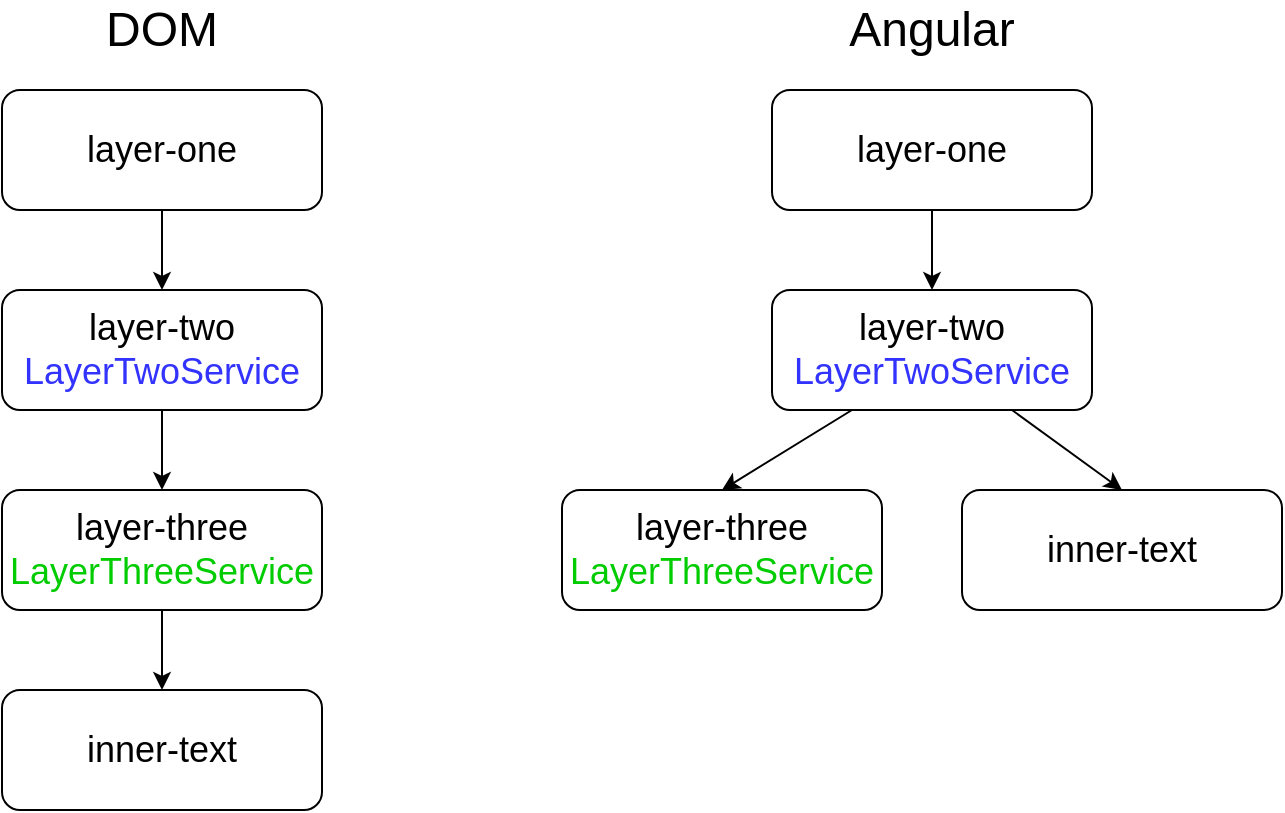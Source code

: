 <mxfile version="14.1.8" type="device"><diagram id="0R_Sw7cwYN4Iomh4VQrb" name="Page-1"><mxGraphModel dx="1185" dy="713" grid="1" gridSize="5" guides="1" tooltips="1" connect="1" arrows="1" fold="1" page="1" pageScale="1" pageWidth="850" pageHeight="1100" math="0" shadow="0"><root><mxCell id="0"/><mxCell id="1" parent="0"/><mxCell id="9GgH-2J0ZQrjNYXjHxB8-10" value="&lt;font style=&quot;font-size: 24px&quot;&gt;Angular&lt;/font&gt;" style="text;html=1;strokeColor=none;fillColor=none;align=center;verticalAlign=middle;whiteSpace=wrap;rounded=0;fontSize=18;" parent="1" vertex="1"><mxGeometry x="515" y="40" width="140" height="20" as="geometry"/></mxCell><mxCell id="UTSw7fGontuZ1ameQyDp-1" style="edgeStyle=orthogonalEdgeStyle;rounded=0;orthogonalLoop=1;jettySize=auto;html=1;exitX=0.5;exitY=1;exitDx=0;exitDy=0;entryX=0.5;entryY=0;entryDx=0;entryDy=0;fontSize=18;" parent="1" source="UTSw7fGontuZ1ameQyDp-2" target="UTSw7fGontuZ1ameQyDp-5" edge="1"><mxGeometry relative="1" as="geometry"/></mxCell><mxCell id="UTSw7fGontuZ1ameQyDp-2" value="layer-one" style="rounded=1;whiteSpace=wrap;html=1;fontSize=18;" parent="1" vertex="1"><mxGeometry x="120" y="80" width="160" height="60" as="geometry"/></mxCell><mxCell id="1E8UbbdR95dIHMJ3sMn4-3" style="edgeStyle=orthogonalEdgeStyle;rounded=0;orthogonalLoop=1;jettySize=auto;html=1;exitX=0.5;exitY=1;exitDx=0;exitDy=0;entryX=0.5;entryY=0;entryDx=0;entryDy=0;" edge="1" parent="1" source="UTSw7fGontuZ1ameQyDp-5" target="UTSw7fGontuZ1ameQyDp-6"><mxGeometry relative="1" as="geometry"/></mxCell><mxCell id="UTSw7fGontuZ1ameQyDp-5" value="layer-two&lt;br&gt;&lt;font color=&quot;#3333ff&quot;&gt;LayerTwoService&lt;/font&gt;" style="rounded=1;whiteSpace=wrap;html=1;fontSize=18;" parent="1" vertex="1"><mxGeometry x="120" y="180" width="160" height="60" as="geometry"/></mxCell><mxCell id="1E8UbbdR95dIHMJ3sMn4-5" style="edgeStyle=orthogonalEdgeStyle;rounded=0;orthogonalLoop=1;jettySize=auto;html=1;exitX=0.5;exitY=1;exitDx=0;exitDy=0;entryX=0.5;entryY=0;entryDx=0;entryDy=0;" edge="1" parent="1" source="UTSw7fGontuZ1ameQyDp-6" target="UTSw7fGontuZ1ameQyDp-7"><mxGeometry relative="1" as="geometry"/></mxCell><mxCell id="UTSw7fGontuZ1ameQyDp-6" value="layer-three&lt;br&gt;&lt;font color=&quot;#00cc00&quot;&gt;LayerThreeService&lt;/font&gt;" style="rounded=1;whiteSpace=wrap;html=1;fontSize=18;" parent="1" vertex="1"><mxGeometry x="120" y="280" width="160" height="60" as="geometry"/></mxCell><mxCell id="UTSw7fGontuZ1ameQyDp-7" value="&lt;span style=&quot;font-size: 18px&quot;&gt;inner-text&lt;/span&gt;" style="rounded=1;whiteSpace=wrap;html=1;fontSize=18;" parent="1" vertex="1"><mxGeometry x="120" y="380" width="160" height="60" as="geometry"/></mxCell><mxCell id="UTSw7fGontuZ1ameQyDp-8" value="&lt;font style=&quot;font-size: 24px&quot;&gt;DOM&lt;/font&gt;" style="text;html=1;strokeColor=none;fillColor=none;align=center;verticalAlign=middle;whiteSpace=wrap;rounded=0;fontSize=18;" parent="1" vertex="1"><mxGeometry x="130" y="40" width="140" height="20" as="geometry"/></mxCell><mxCell id="1E8UbbdR95dIHMJ3sMn4-7" style="edgeStyle=orthogonalEdgeStyle;rounded=0;orthogonalLoop=1;jettySize=auto;html=1;exitX=0.5;exitY=1;exitDx=0;exitDy=0;entryX=0.5;entryY=0;entryDx=0;entryDy=0;fontSize=18;" edge="1" parent="1" source="1E8UbbdR95dIHMJ3sMn4-8" target="1E8UbbdR95dIHMJ3sMn4-10"><mxGeometry relative="1" as="geometry"/></mxCell><mxCell id="1E8UbbdR95dIHMJ3sMn4-8" value="layer-one" style="rounded=1;whiteSpace=wrap;html=1;fontSize=18;" vertex="1" parent="1"><mxGeometry x="505" y="80" width="160" height="60" as="geometry"/></mxCell><mxCell id="1E8UbbdR95dIHMJ3sMn4-15" style="rounded=0;orthogonalLoop=1;jettySize=auto;html=1;exitX=0.25;exitY=1;exitDx=0;exitDy=0;entryX=0.5;entryY=0;entryDx=0;entryDy=0;" edge="1" parent="1" source="1E8UbbdR95dIHMJ3sMn4-10" target="1E8UbbdR95dIHMJ3sMn4-12"><mxGeometry relative="1" as="geometry"/></mxCell><mxCell id="1E8UbbdR95dIHMJ3sMn4-16" style="edgeStyle=none;rounded=0;orthogonalLoop=1;jettySize=auto;html=1;exitX=0.75;exitY=1;exitDx=0;exitDy=0;entryX=0.5;entryY=0;entryDx=0;entryDy=0;" edge="1" parent="1" source="1E8UbbdR95dIHMJ3sMn4-10" target="1E8UbbdR95dIHMJ3sMn4-13"><mxGeometry relative="1" as="geometry"/></mxCell><mxCell id="1E8UbbdR95dIHMJ3sMn4-10" value="layer-two&lt;br&gt;&lt;font color=&quot;#3333ff&quot;&gt;LayerTwoService&lt;/font&gt;" style="rounded=1;whiteSpace=wrap;html=1;fontSize=18;" vertex="1" parent="1"><mxGeometry x="505" y="180" width="160" height="60" as="geometry"/></mxCell><mxCell id="1E8UbbdR95dIHMJ3sMn4-12" value="layer-three&lt;br&gt;&lt;font color=&quot;#00cc00&quot;&gt;LayerThreeService&lt;/font&gt;" style="rounded=1;whiteSpace=wrap;html=1;fontSize=18;" vertex="1" parent="1"><mxGeometry x="400" y="280" width="160" height="60" as="geometry"/></mxCell><mxCell id="1E8UbbdR95dIHMJ3sMn4-13" value="&lt;span style=&quot;font-size: 18px&quot;&gt;inner-text&lt;/span&gt;" style="rounded=1;whiteSpace=wrap;html=1;fontSize=18;" vertex="1" parent="1"><mxGeometry x="600" y="280" width="160" height="60" as="geometry"/></mxCell></root></mxGraphModel></diagram></mxfile>